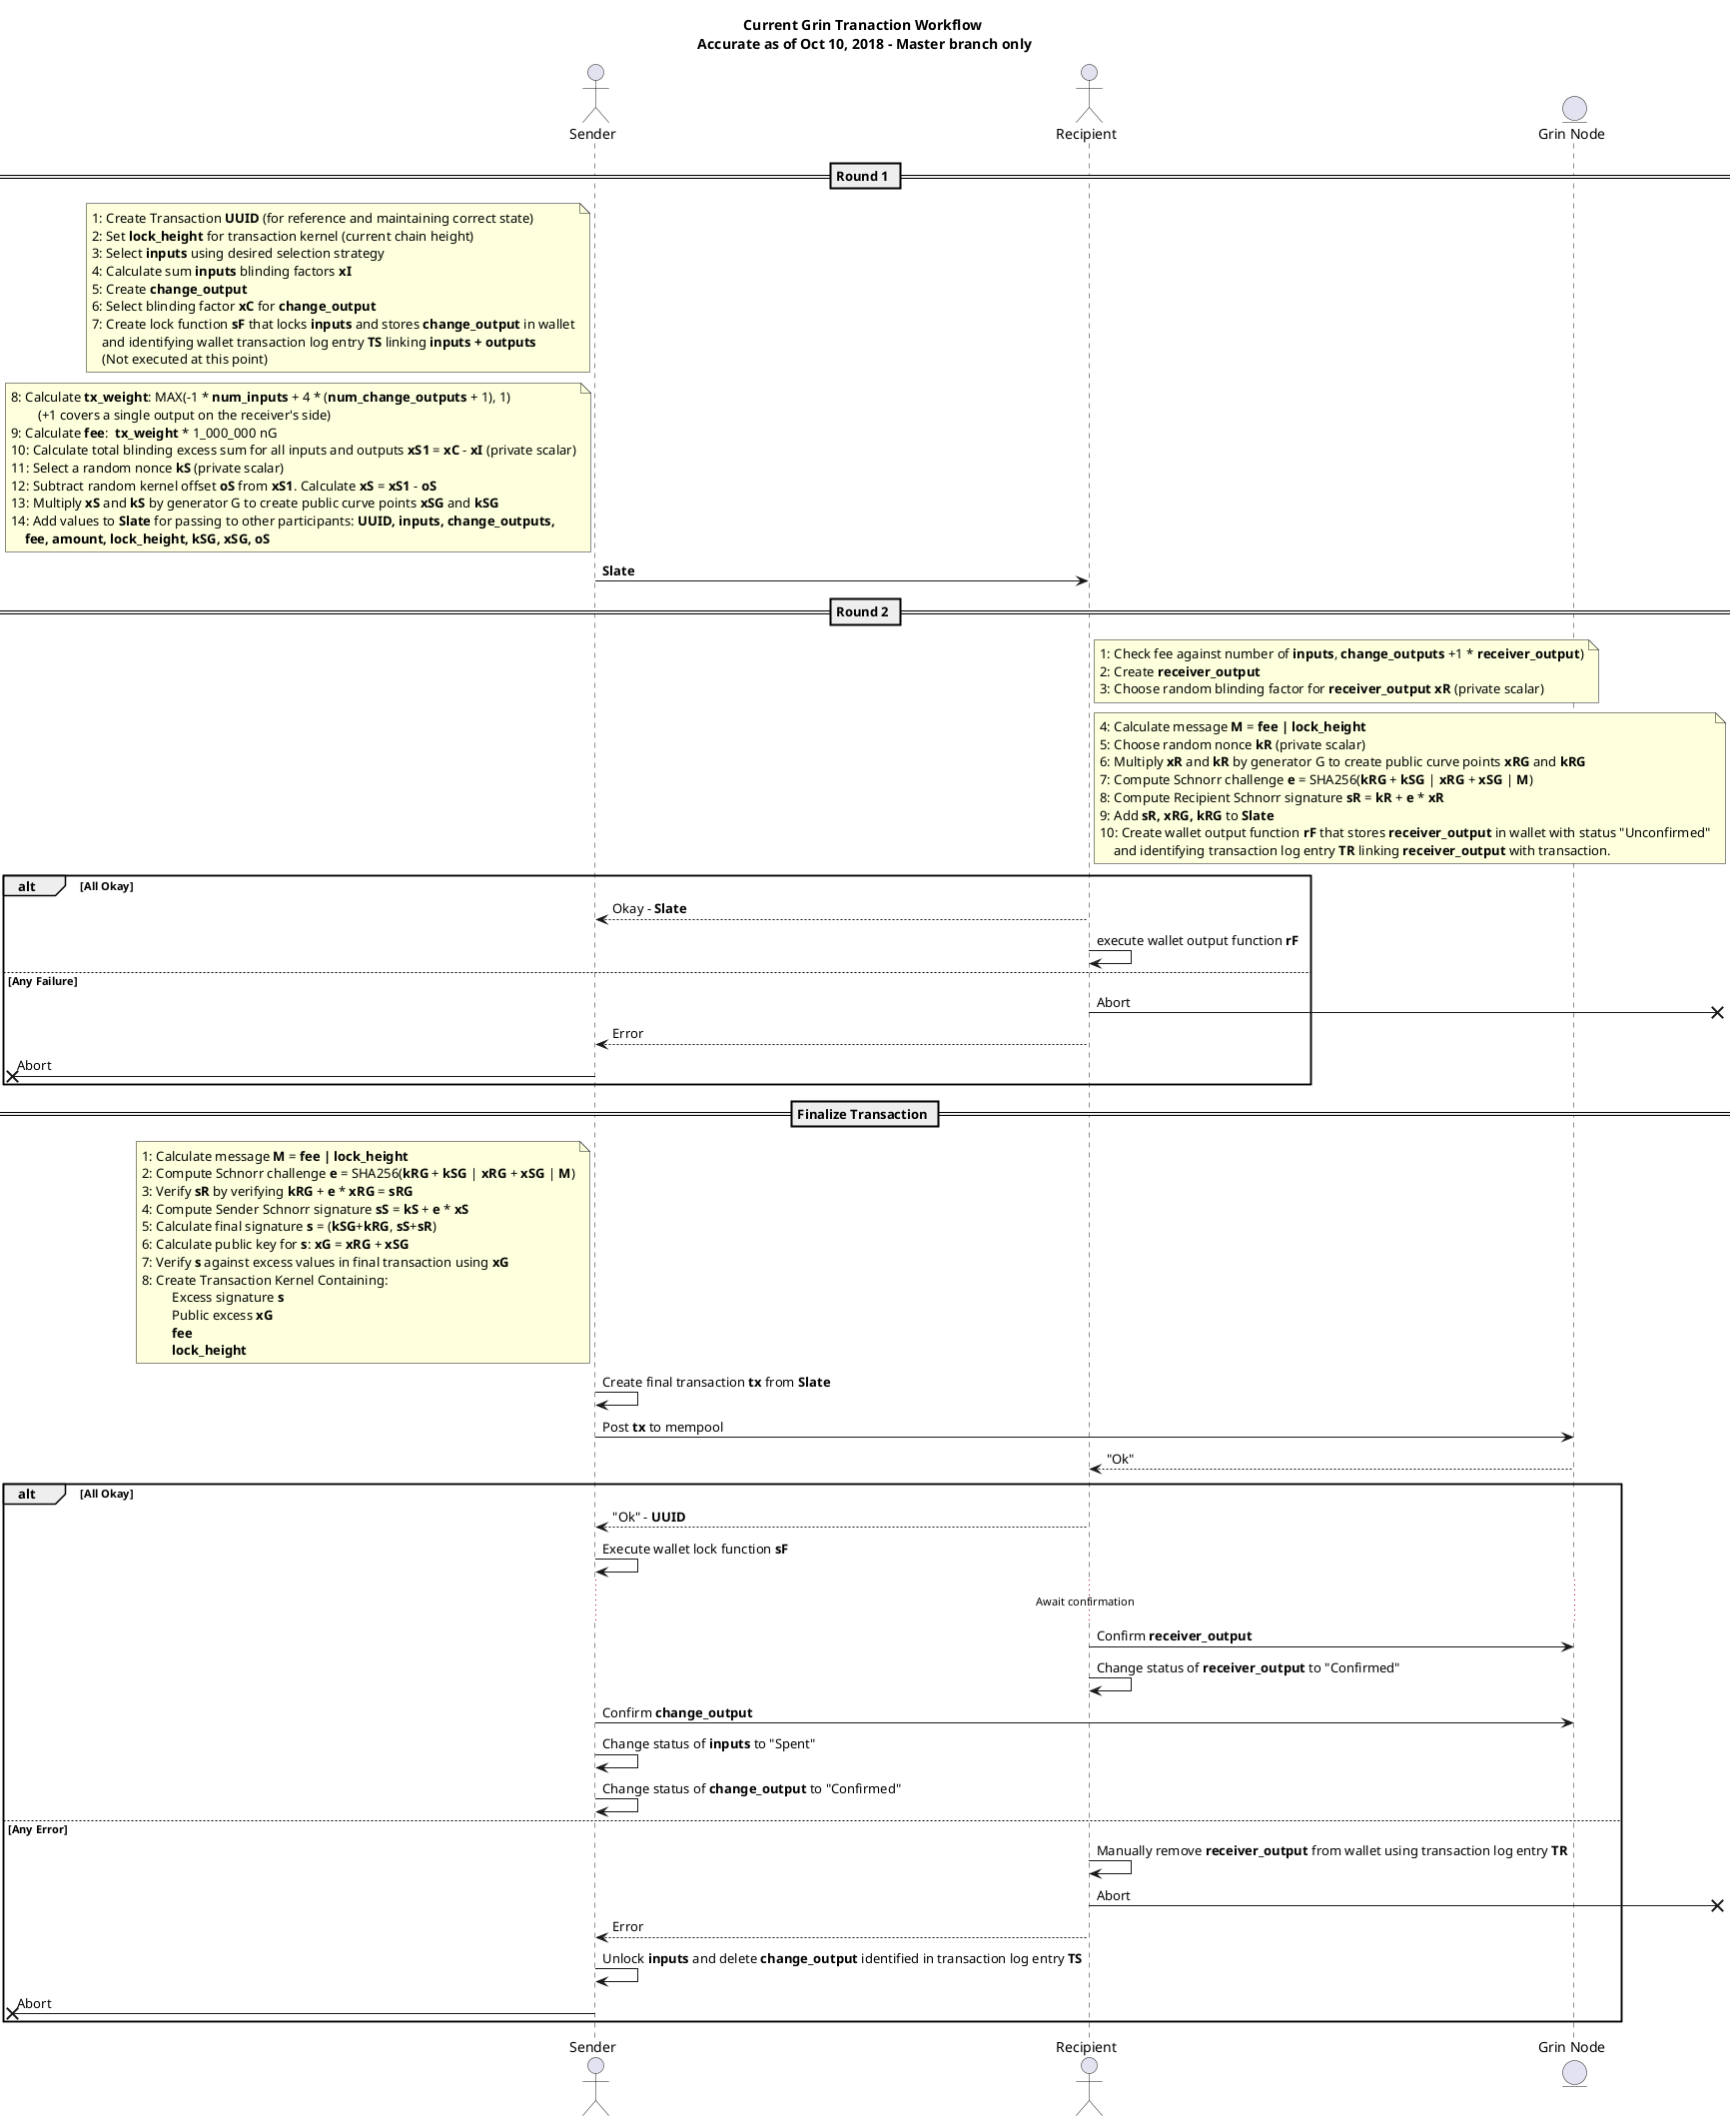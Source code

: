 @startuml grin-transaction

title 
**Current Grin Tranaction Workflow** 
Accurate as of Oct 10, 2018 - Master branch only
end title

actor "Sender" as sender
actor "Recipient" as recipient
entity "Grin Node" as grin_node

== Round 1 ==

note left of sender
	1: Create Transaction **UUID** (for reference and maintaining correct state)
	2: Set **lock_height** for transaction kernel (current chain height)
	3: Select **inputs** using desired selection strategy
	4: Calculate sum **inputs** blinding factors **xI**
	5: Create **change_output**
	6: Select blinding factor **xC** for **change_output**
	7: Create lock function **sF** that locks **inputs** and stores **change_output** in wallet
	   and identifying wallet transaction log entry **TS** linking **inputs + outputs**
	   (Not executed at this point)
end note
note left of sender
	8: Calculate **tx_weight**: MAX(-1 * **num_inputs** + 4 * (**num_change_outputs** + 1), 1)
		(+1 covers a single output on the receiver's side)
	9: Calculate **fee**:  **tx_weight** * 1_000_000 nG
	10: Calculate total blinding excess sum for all inputs and outputs **xS1** = **xC** - **xI** (private scalar)
	11: Select a random nonce **kS** (private scalar)
	12: Subtract random kernel offset **oS** from **xS1**. Calculate **xS** = **xS1** - **oS**
	13: Multiply **xS** and **kS** by generator G to create public curve points **xSG** and **kSG**
	14: Add values to **Slate** for passing to other participants: **UUID, inputs, change_outputs,**
	    **fee, amount, lock_height, kSG, xSG, oS**
end note
sender -> recipient: **Slate**
== Round 2 ==
note right of recipient
	1: Check fee against number of **inputs**, **change_outputs** +1 * **receiver_output**)
	2: Create **receiver_output**
	3: Choose random blinding factor for **receiver_output** **xR** (private scalar)
end note
note right of recipient
	4: Calculate message **M** = **fee | lock_height **
	5: Choose random nonce **kR** (private scalar)
	6: Multiply **xR** and **kR** by generator G to create public curve points **xRG** and **kRG**
	7: Compute Schnorr challenge **e** = SHA256(**kRG** + **kSG** | **xRG** + **xSG** | **M**)
	8: Compute Recipient Schnorr signature **sR** = **kR** + **e** * **xR**
	9: Add **sR, xRG, kRG** to **Slate**
	10: Create wallet output function **rF** that stores **receiver_output** in wallet with status "Unconfirmed"
	    and identifying transaction log entry **TR** linking **receiver_output** with transaction.
end note
alt All Okay
recipient --> sender: Okay - **Slate**
recipient -> recipient: execute wallet output function **rF**
else Any Failure
recipient ->x]: Abort
recipient --> sender: Error
[x<- sender: Abort
end
== Finalize Transaction ==
note left of sender
	1: Calculate message **M** = **fee | lock_height **
	2: Compute Schnorr challenge **e** = SHA256(**kRG** + **kSG** | **xRG** + **xSG** | **M**)
	3: Verify **sR** by verifying **kRG** + **e** * **xRG** = **sRG**
	4: Compute Sender Schnorr signature **sS** = **kS** + **e** * **xS**
	5: Calculate final signature **s** = (**kSG**+**kRG**, **sS**+**sR**)
	6: Calculate public key for **s**: **xG** = **xRG** + **xSG**
	7: Verify **s** against excess values in final transaction using **xG**
	8: Create Transaction Kernel Containing:
		 Excess signature **s**
		 Public excess **xG**
		 **fee**
		 **lock_height**
end note
sender -> sender: Create final transaction **tx** from **Slate**
sender -> grin_node: Post **tx** to mempool
grin_node --> recipient: "Ok"
alt All Okay
recipient --> sender: "Ok" - **UUID**
sender -> sender: Execute wallet lock function **sF**
...Await confirmation...
recipient -> grin_node: Confirm **receiver_output**
recipient -> recipient: Change status of **receiver_output** to "Confirmed"
sender -> grin_node: Confirm **change_output**
sender -> sender: Change status of **inputs** to "Spent"
sender -> sender: Change status of **change_output** to "Confirmed"
else Any Error
recipient -> recipient: Manually remove **receiver_output** from wallet using transaction log entry **TR**
recipient ->x]: Abort
recipient --> sender: Error
sender -> sender: Unlock **inputs** and delete **change_output** identified in transaction log entry **TS**
[x<- sender: Abort
end


@enduml